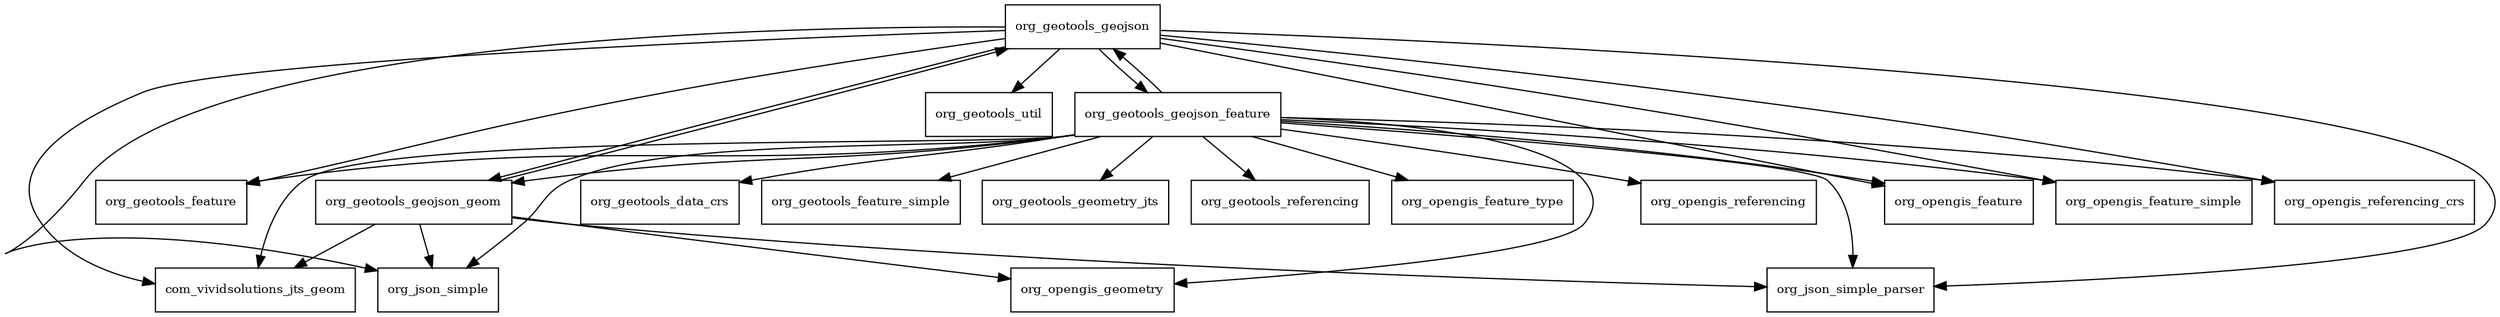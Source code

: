 digraph gt_geojson_14_M1_package_dependencies {
  node [shape = box, fontsize=10.0];
  org_geotools_geojson -> com_vividsolutions_jts_geom;
  org_geotools_geojson -> org_geotools_feature;
  org_geotools_geojson -> org_geotools_geojson_feature;
  org_geotools_geojson -> org_geotools_geojson_geom;
  org_geotools_geojson -> org_geotools_util;
  org_geotools_geojson -> org_json_simple;
  org_geotools_geojson -> org_json_simple_parser;
  org_geotools_geojson -> org_opengis_feature;
  org_geotools_geojson -> org_opengis_feature_simple;
  org_geotools_geojson -> org_opengis_referencing_crs;
  org_geotools_geojson_feature -> com_vividsolutions_jts_geom;
  org_geotools_geojson_feature -> org_geotools_data_crs;
  org_geotools_geojson_feature -> org_geotools_feature;
  org_geotools_geojson_feature -> org_geotools_feature_simple;
  org_geotools_geojson_feature -> org_geotools_geojson;
  org_geotools_geojson_feature -> org_geotools_geojson_geom;
  org_geotools_geojson_feature -> org_geotools_geometry_jts;
  org_geotools_geojson_feature -> org_geotools_referencing;
  org_geotools_geojson_feature -> org_json_simple;
  org_geotools_geojson_feature -> org_json_simple_parser;
  org_geotools_geojson_feature -> org_opengis_feature;
  org_geotools_geojson_feature -> org_opengis_feature_simple;
  org_geotools_geojson_feature -> org_opengis_feature_type;
  org_geotools_geojson_feature -> org_opengis_geometry;
  org_geotools_geojson_feature -> org_opengis_referencing;
  org_geotools_geojson_feature -> org_opengis_referencing_crs;
  org_geotools_geojson_geom -> com_vividsolutions_jts_geom;
  org_geotools_geojson_geom -> org_geotools_geojson;
  org_geotools_geojson_geom -> org_json_simple;
  org_geotools_geojson_geom -> org_json_simple_parser;
  org_geotools_geojson_geom -> org_opengis_geometry;
}
